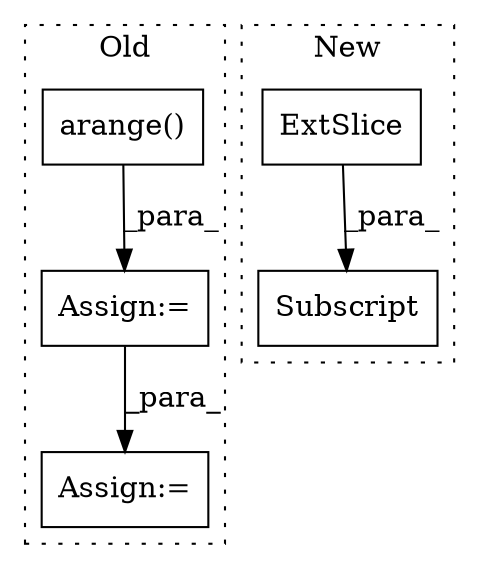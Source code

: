 digraph G {
subgraph cluster0 {
1 [label="arange()" a="75" s="26818,26836" l="13,1" shape="box"];
4 [label="Assign:=" a="68" s="26815" l="3" shape="box"];
5 [label="Assign:=" a="68" s="27326" l="3" shape="box"];
label = "Old";
style="dotted";
}
subgraph cluster1 {
2 [label="ExtSlice" a="85" s="26747" l="8" shape="box"];
3 [label="Subscript" a="63" s="26747,0" l="17,0" shape="box"];
label = "New";
style="dotted";
}
1 -> 4 [label="_para_"];
2 -> 3 [label="_para_"];
4 -> 5 [label="_para_"];
}